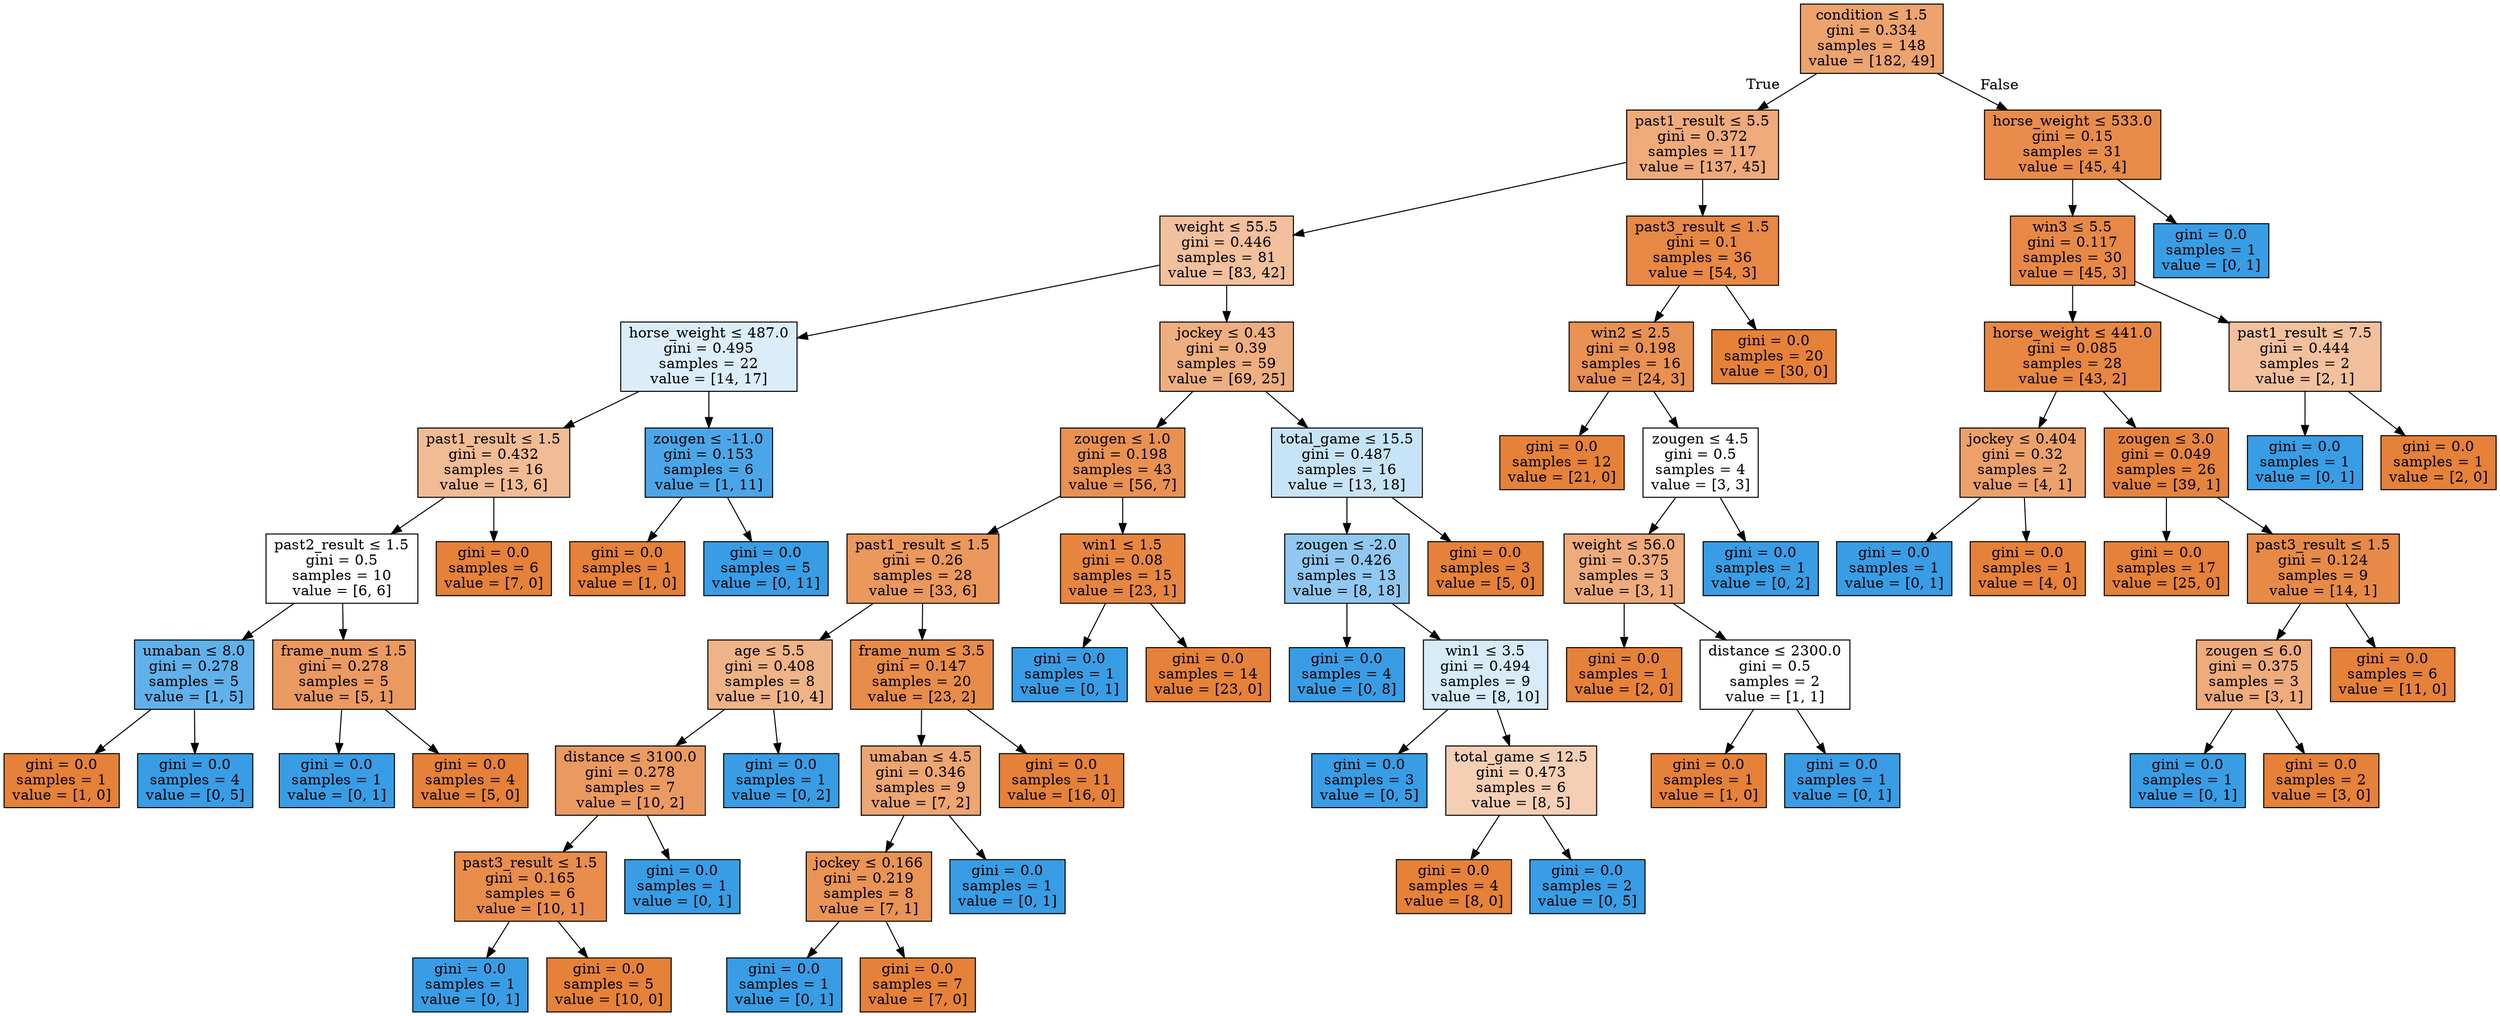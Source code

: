 digraph Tree {
node [shape=box, style="filled", color="black"] ;
0 [label=<condition &le; 1.5<br/>gini = 0.334<br/>samples = 148<br/>value = [182, 49]>, fillcolor="#e58139ba"] ;
1 [label=<past1_result &le; 5.5<br/>gini = 0.372<br/>samples = 117<br/>value = [137, 45]>, fillcolor="#e58139ab"] ;
0 -> 1 [labeldistance=2.5, labelangle=45, headlabel="True"] ;
2 [label=<weight &le; 55.5<br/>gini = 0.446<br/>samples = 81<br/>value = [83, 42]>, fillcolor="#e581397e"] ;
1 -> 2 ;
3 [label=<horse_weight &le; 487.0<br/>gini = 0.495<br/>samples = 22<br/>value = [14, 17]>, fillcolor="#399de52d"] ;
2 -> 3 ;
4 [label=<past1_result &le; 1.5<br/>gini = 0.432<br/>samples = 16<br/>value = [13, 6]>, fillcolor="#e5813989"] ;
3 -> 4 ;
5 [label=<past2_result &le; 1.5<br/>gini = 0.5<br/>samples = 10<br/>value = [6, 6]>, fillcolor="#e5813900"] ;
4 -> 5 ;
6 [label=<umaban &le; 8.0<br/>gini = 0.278<br/>samples = 5<br/>value = [1, 5]>, fillcolor="#399de5cc"] ;
5 -> 6 ;
7 [label=<gini = 0.0<br/>samples = 1<br/>value = [1, 0]>, fillcolor="#e58139ff"] ;
6 -> 7 ;
8 [label=<gini = 0.0<br/>samples = 4<br/>value = [0, 5]>, fillcolor="#399de5ff"] ;
6 -> 8 ;
9 [label=<frame_num &le; 1.5<br/>gini = 0.278<br/>samples = 5<br/>value = [5, 1]>, fillcolor="#e58139cc"] ;
5 -> 9 ;
10 [label=<gini = 0.0<br/>samples = 1<br/>value = [0, 1]>, fillcolor="#399de5ff"] ;
9 -> 10 ;
11 [label=<gini = 0.0<br/>samples = 4<br/>value = [5, 0]>, fillcolor="#e58139ff"] ;
9 -> 11 ;
12 [label=<gini = 0.0<br/>samples = 6<br/>value = [7, 0]>, fillcolor="#e58139ff"] ;
4 -> 12 ;
13 [label=<zougen &le; -11.0<br/>gini = 0.153<br/>samples = 6<br/>value = [1, 11]>, fillcolor="#399de5e8"] ;
3 -> 13 ;
14 [label=<gini = 0.0<br/>samples = 1<br/>value = [1, 0]>, fillcolor="#e58139ff"] ;
13 -> 14 ;
15 [label=<gini = 0.0<br/>samples = 5<br/>value = [0, 11]>, fillcolor="#399de5ff"] ;
13 -> 15 ;
16 [label=<jockey &le; 0.43<br/>gini = 0.39<br/>samples = 59<br/>value = [69, 25]>, fillcolor="#e58139a3"] ;
2 -> 16 ;
17 [label=<zougen &le; 1.0<br/>gini = 0.198<br/>samples = 43<br/>value = [56, 7]>, fillcolor="#e58139df"] ;
16 -> 17 ;
18 [label=<past1_result &le; 1.5<br/>gini = 0.26<br/>samples = 28<br/>value = [33, 6]>, fillcolor="#e58139d1"] ;
17 -> 18 ;
19 [label=<age &le; 5.5<br/>gini = 0.408<br/>samples = 8<br/>value = [10, 4]>, fillcolor="#e5813999"] ;
18 -> 19 ;
20 [label=<distance &le; 3100.0<br/>gini = 0.278<br/>samples = 7<br/>value = [10, 2]>, fillcolor="#e58139cc"] ;
19 -> 20 ;
21 [label=<past3_result &le; 1.5<br/>gini = 0.165<br/>samples = 6<br/>value = [10, 1]>, fillcolor="#e58139e6"] ;
20 -> 21 ;
22 [label=<gini = 0.0<br/>samples = 1<br/>value = [0, 1]>, fillcolor="#399de5ff"] ;
21 -> 22 ;
23 [label=<gini = 0.0<br/>samples = 5<br/>value = [10, 0]>, fillcolor="#e58139ff"] ;
21 -> 23 ;
24 [label=<gini = 0.0<br/>samples = 1<br/>value = [0, 1]>, fillcolor="#399de5ff"] ;
20 -> 24 ;
25 [label=<gini = 0.0<br/>samples = 1<br/>value = [0, 2]>, fillcolor="#399de5ff"] ;
19 -> 25 ;
26 [label=<frame_num &le; 3.5<br/>gini = 0.147<br/>samples = 20<br/>value = [23, 2]>, fillcolor="#e58139e9"] ;
18 -> 26 ;
27 [label=<umaban &le; 4.5<br/>gini = 0.346<br/>samples = 9<br/>value = [7, 2]>, fillcolor="#e58139b6"] ;
26 -> 27 ;
28 [label=<jockey &le; 0.166<br/>gini = 0.219<br/>samples = 8<br/>value = [7, 1]>, fillcolor="#e58139db"] ;
27 -> 28 ;
29 [label=<gini = 0.0<br/>samples = 1<br/>value = [0, 1]>, fillcolor="#399de5ff"] ;
28 -> 29 ;
30 [label=<gini = 0.0<br/>samples = 7<br/>value = [7, 0]>, fillcolor="#e58139ff"] ;
28 -> 30 ;
31 [label=<gini = 0.0<br/>samples = 1<br/>value = [0, 1]>, fillcolor="#399de5ff"] ;
27 -> 31 ;
32 [label=<gini = 0.0<br/>samples = 11<br/>value = [16, 0]>, fillcolor="#e58139ff"] ;
26 -> 32 ;
33 [label=<win1 &le; 1.5<br/>gini = 0.08<br/>samples = 15<br/>value = [23, 1]>, fillcolor="#e58139f4"] ;
17 -> 33 ;
34 [label=<gini = 0.0<br/>samples = 1<br/>value = [0, 1]>, fillcolor="#399de5ff"] ;
33 -> 34 ;
35 [label=<gini = 0.0<br/>samples = 14<br/>value = [23, 0]>, fillcolor="#e58139ff"] ;
33 -> 35 ;
36 [label=<total_game &le; 15.5<br/>gini = 0.487<br/>samples = 16<br/>value = [13, 18]>, fillcolor="#399de547"] ;
16 -> 36 ;
37 [label=<zougen &le; -2.0<br/>gini = 0.426<br/>samples = 13<br/>value = [8, 18]>, fillcolor="#399de58e"] ;
36 -> 37 ;
38 [label=<gini = 0.0<br/>samples = 4<br/>value = [0, 8]>, fillcolor="#399de5ff"] ;
37 -> 38 ;
39 [label=<win1 &le; 3.5<br/>gini = 0.494<br/>samples = 9<br/>value = [8, 10]>, fillcolor="#399de533"] ;
37 -> 39 ;
40 [label=<gini = 0.0<br/>samples = 3<br/>value = [0, 5]>, fillcolor="#399de5ff"] ;
39 -> 40 ;
41 [label=<total_game &le; 12.5<br/>gini = 0.473<br/>samples = 6<br/>value = [8, 5]>, fillcolor="#e5813960"] ;
39 -> 41 ;
42 [label=<gini = 0.0<br/>samples = 4<br/>value = [8, 0]>, fillcolor="#e58139ff"] ;
41 -> 42 ;
43 [label=<gini = 0.0<br/>samples = 2<br/>value = [0, 5]>, fillcolor="#399de5ff"] ;
41 -> 43 ;
44 [label=<gini = 0.0<br/>samples = 3<br/>value = [5, 0]>, fillcolor="#e58139ff"] ;
36 -> 44 ;
45 [label=<past3_result &le; 1.5<br/>gini = 0.1<br/>samples = 36<br/>value = [54, 3]>, fillcolor="#e58139f1"] ;
1 -> 45 ;
46 [label=<win2 &le; 2.5<br/>gini = 0.198<br/>samples = 16<br/>value = [24, 3]>, fillcolor="#e58139df"] ;
45 -> 46 ;
47 [label=<gini = 0.0<br/>samples = 12<br/>value = [21, 0]>, fillcolor="#e58139ff"] ;
46 -> 47 ;
48 [label=<zougen &le; 4.5<br/>gini = 0.5<br/>samples = 4<br/>value = [3, 3]>, fillcolor="#e5813900"] ;
46 -> 48 ;
49 [label=<weight &le; 56.0<br/>gini = 0.375<br/>samples = 3<br/>value = [3, 1]>, fillcolor="#e58139aa"] ;
48 -> 49 ;
50 [label=<gini = 0.0<br/>samples = 1<br/>value = [2, 0]>, fillcolor="#e58139ff"] ;
49 -> 50 ;
51 [label=<distance &le; 2300.0<br/>gini = 0.5<br/>samples = 2<br/>value = [1, 1]>, fillcolor="#e5813900"] ;
49 -> 51 ;
52 [label=<gini = 0.0<br/>samples = 1<br/>value = [1, 0]>, fillcolor="#e58139ff"] ;
51 -> 52 ;
53 [label=<gini = 0.0<br/>samples = 1<br/>value = [0, 1]>, fillcolor="#399de5ff"] ;
51 -> 53 ;
54 [label=<gini = 0.0<br/>samples = 1<br/>value = [0, 2]>, fillcolor="#399de5ff"] ;
48 -> 54 ;
55 [label=<gini = 0.0<br/>samples = 20<br/>value = [30, 0]>, fillcolor="#e58139ff"] ;
45 -> 55 ;
56 [label=<horse_weight &le; 533.0<br/>gini = 0.15<br/>samples = 31<br/>value = [45, 4]>, fillcolor="#e58139e8"] ;
0 -> 56 [labeldistance=2.5, labelangle=-45, headlabel="False"] ;
57 [label=<win3 &le; 5.5<br/>gini = 0.117<br/>samples = 30<br/>value = [45, 3]>, fillcolor="#e58139ee"] ;
56 -> 57 ;
58 [label=<horse_weight &le; 441.0<br/>gini = 0.085<br/>samples = 28<br/>value = [43, 2]>, fillcolor="#e58139f3"] ;
57 -> 58 ;
59 [label=<jockey &le; 0.404<br/>gini = 0.32<br/>samples = 2<br/>value = [4, 1]>, fillcolor="#e58139bf"] ;
58 -> 59 ;
60 [label=<gini = 0.0<br/>samples = 1<br/>value = [0, 1]>, fillcolor="#399de5ff"] ;
59 -> 60 ;
61 [label=<gini = 0.0<br/>samples = 1<br/>value = [4, 0]>, fillcolor="#e58139ff"] ;
59 -> 61 ;
62 [label=<zougen &le; 3.0<br/>gini = 0.049<br/>samples = 26<br/>value = [39, 1]>, fillcolor="#e58139f8"] ;
58 -> 62 ;
63 [label=<gini = 0.0<br/>samples = 17<br/>value = [25, 0]>, fillcolor="#e58139ff"] ;
62 -> 63 ;
64 [label=<past3_result &le; 1.5<br/>gini = 0.124<br/>samples = 9<br/>value = [14, 1]>, fillcolor="#e58139ed"] ;
62 -> 64 ;
65 [label=<zougen &le; 6.0<br/>gini = 0.375<br/>samples = 3<br/>value = [3, 1]>, fillcolor="#e58139aa"] ;
64 -> 65 ;
66 [label=<gini = 0.0<br/>samples = 1<br/>value = [0, 1]>, fillcolor="#399de5ff"] ;
65 -> 66 ;
67 [label=<gini = 0.0<br/>samples = 2<br/>value = [3, 0]>, fillcolor="#e58139ff"] ;
65 -> 67 ;
68 [label=<gini = 0.0<br/>samples = 6<br/>value = [11, 0]>, fillcolor="#e58139ff"] ;
64 -> 68 ;
69 [label=<past1_result &le; 7.5<br/>gini = 0.444<br/>samples = 2<br/>value = [2, 1]>, fillcolor="#e581397f"] ;
57 -> 69 ;
70 [label=<gini = 0.0<br/>samples = 1<br/>value = [0, 1]>, fillcolor="#399de5ff"] ;
69 -> 70 ;
71 [label=<gini = 0.0<br/>samples = 1<br/>value = [2, 0]>, fillcolor="#e58139ff"] ;
69 -> 71 ;
72 [label=<gini = 0.0<br/>samples = 1<br/>value = [0, 1]>, fillcolor="#399de5ff"] ;
56 -> 72 ;
}